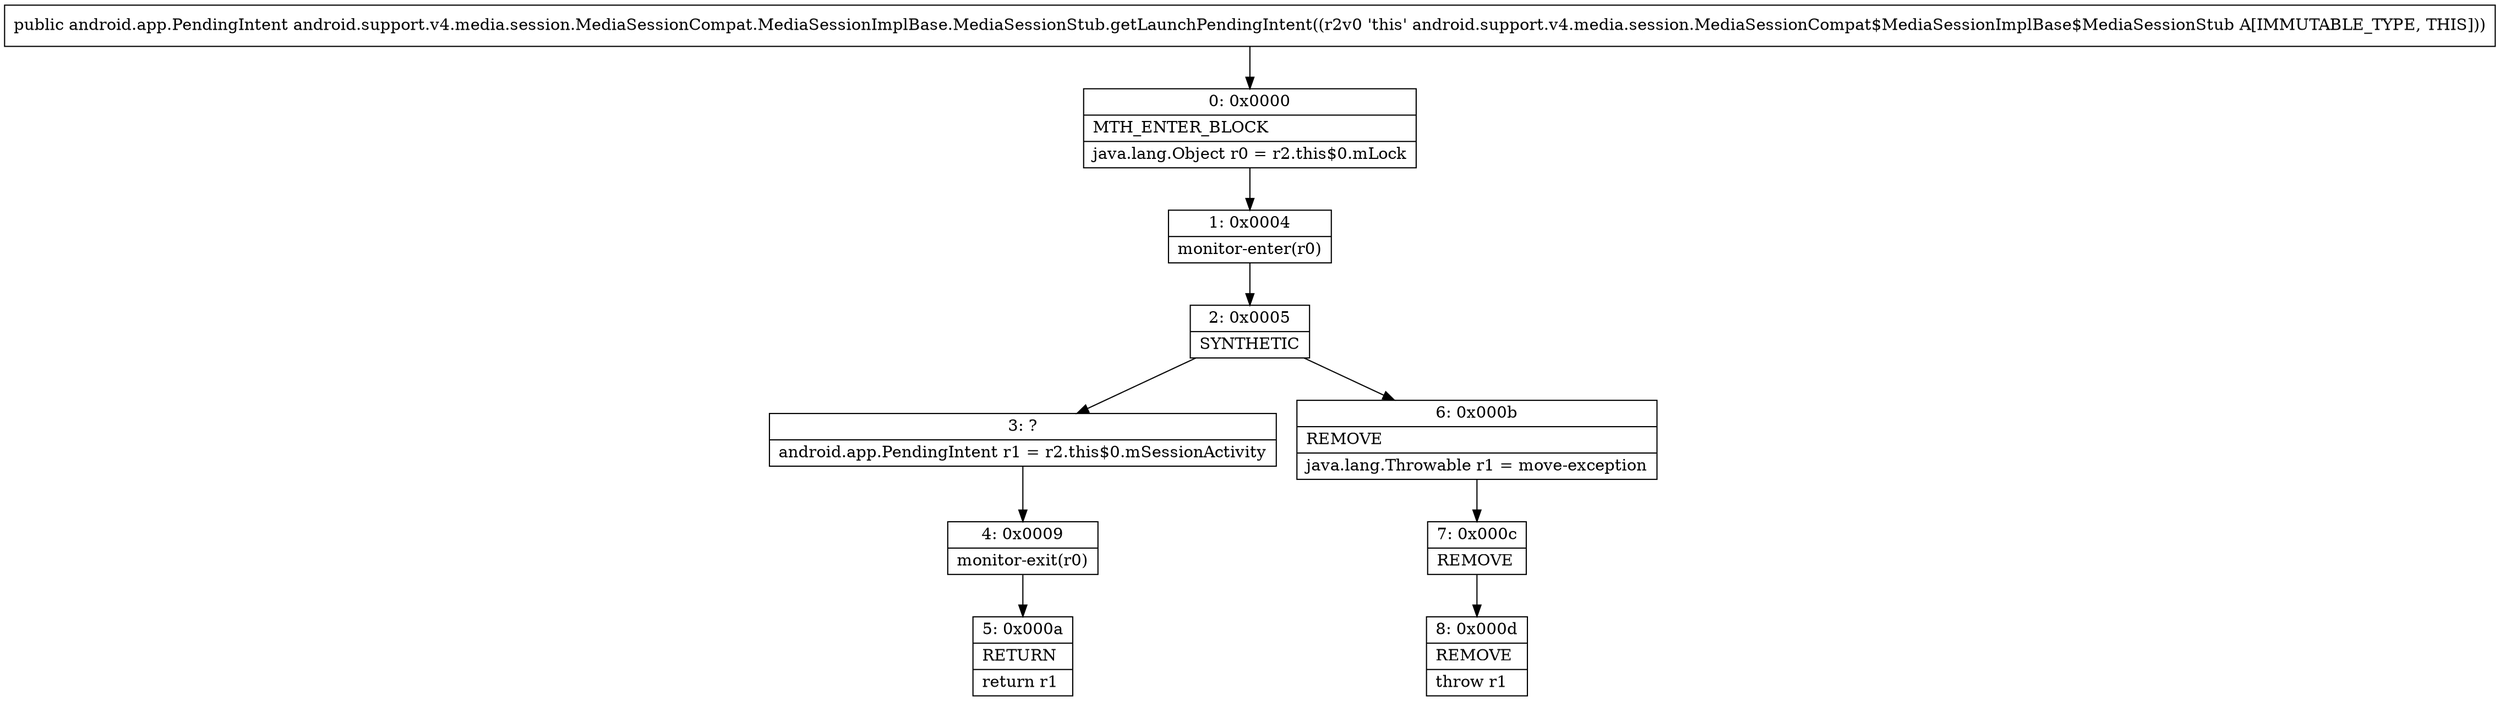 digraph "CFG forandroid.support.v4.media.session.MediaSessionCompat.MediaSessionImplBase.MediaSessionStub.getLaunchPendingIntent()Landroid\/app\/PendingIntent;" {
Node_0 [shape=record,label="{0\:\ 0x0000|MTH_ENTER_BLOCK\l|java.lang.Object r0 = r2.this$0.mLock\l}"];
Node_1 [shape=record,label="{1\:\ 0x0004|monitor\-enter(r0)\l}"];
Node_2 [shape=record,label="{2\:\ 0x0005|SYNTHETIC\l}"];
Node_3 [shape=record,label="{3\:\ ?|android.app.PendingIntent r1 = r2.this$0.mSessionActivity\l}"];
Node_4 [shape=record,label="{4\:\ 0x0009|monitor\-exit(r0)\l}"];
Node_5 [shape=record,label="{5\:\ 0x000a|RETURN\l|return r1\l}"];
Node_6 [shape=record,label="{6\:\ 0x000b|REMOVE\l|java.lang.Throwable r1 = move\-exception\l}"];
Node_7 [shape=record,label="{7\:\ 0x000c|REMOVE\l}"];
Node_8 [shape=record,label="{8\:\ 0x000d|REMOVE\l|throw r1\l}"];
MethodNode[shape=record,label="{public android.app.PendingIntent android.support.v4.media.session.MediaSessionCompat.MediaSessionImplBase.MediaSessionStub.getLaunchPendingIntent((r2v0 'this' android.support.v4.media.session.MediaSessionCompat$MediaSessionImplBase$MediaSessionStub A[IMMUTABLE_TYPE, THIS])) }"];
MethodNode -> Node_0;
Node_0 -> Node_1;
Node_1 -> Node_2;
Node_2 -> Node_3;
Node_2 -> Node_6;
Node_3 -> Node_4;
Node_4 -> Node_5;
Node_6 -> Node_7;
Node_7 -> Node_8;
}

